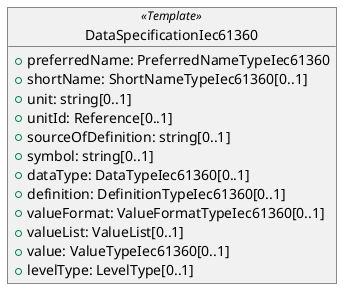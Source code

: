 @startuml
object DataSpecificationIec61360 <<Template>> {
  +preferredName: PreferredNameTypeIec61360
  +shortName: ShortNameTypeIec61360[0..1]
  +unit: string[0..1]
  +unitId: Reference[0..1]
  +sourceOfDefinition: string[0..1]
  +symbol: string[0..1]
  +dataType: DataTypeIec61360[0..1]
  +definition: DefinitionTypeIec61360[0..1]
  +valueFormat: ValueFormatTypeIec61360[0..1]
  +valueList: ValueList[0..1]
  +value: ValueTypeIec61360[0..1]
  +levelType: LevelType[0..1]
}
@enduml